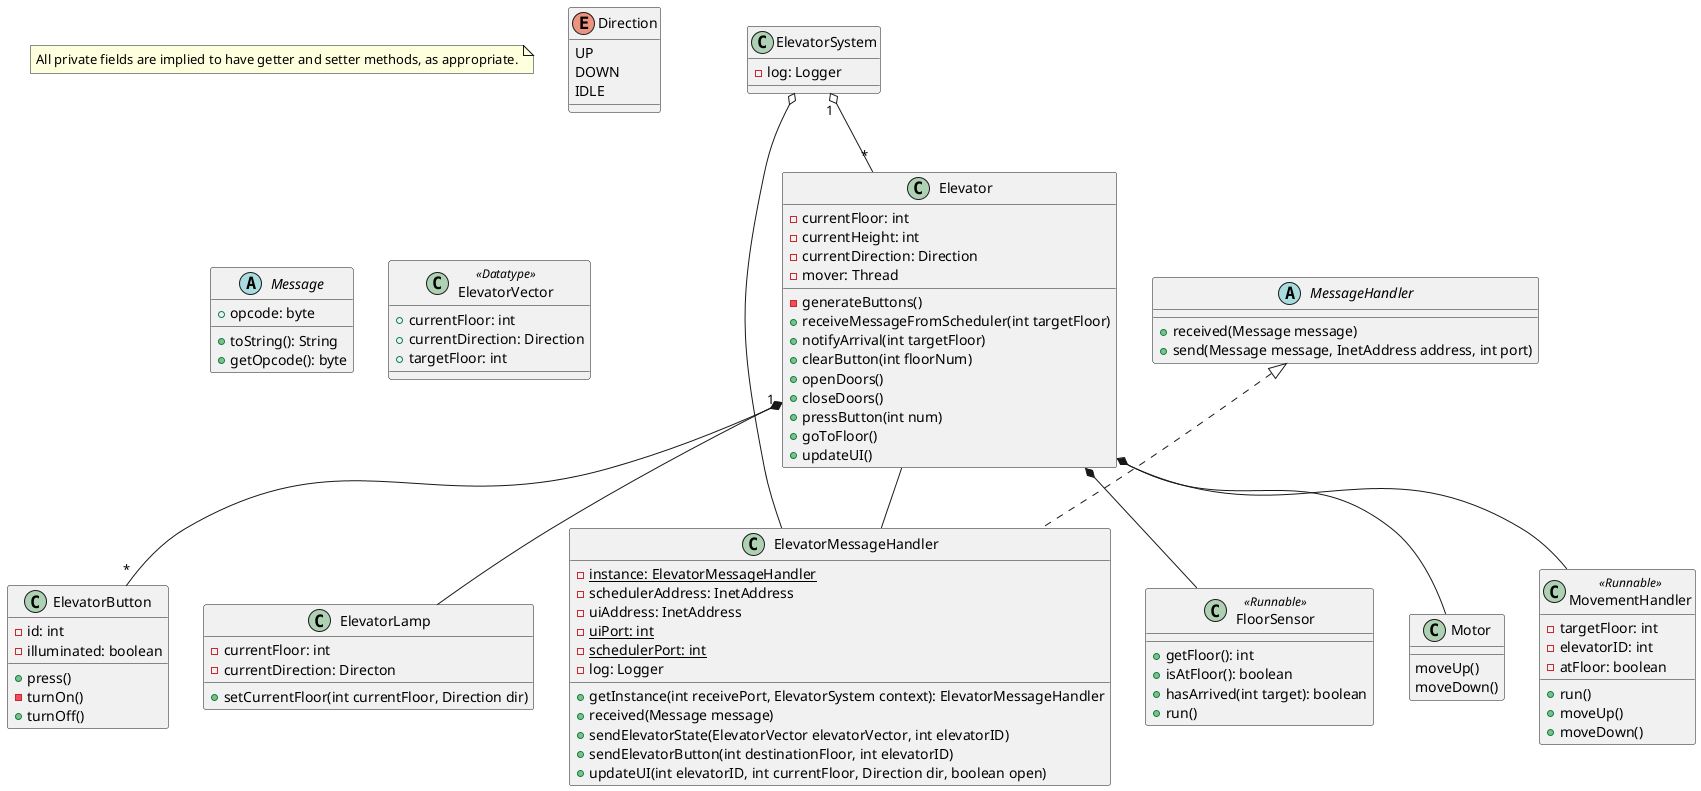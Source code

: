 @startuml

note "All private fields are implied to have getter and setter methods, as appropriate." as N1

class ElevatorSystem {
    -log: Logger
}

enum Direction {
    UP
    DOWN
    IDLE
}

abstract class Message {
    +opcode: byte

    +toString(): String
    +getOpcode(): byte
}

class ElevatorVector <<Datatype>> {
    +currentFloor: int
    +currentDirection: Direction
    +targetFloor: int
}

class Elevator {
    -currentFloor: int
    -currentHeight: int
    -currentDirection: Direction
    -mover: Thread

    -generateButtons()
    +receiveMessageFromScheduler(int targetFloor)
    +notifyArrival(int targetFloor)
    +clearButton(int floorNum)
    +openDoors()
    +closeDoors()
    +pressButton(int num)
    +goToFloor()
    +updateUI()
}

class ElevatorButton {
    -id: int
    -illuminated: boolean

    +press()
    -turnOn()
    +turnOff()
}

class ElevatorLamp {
    -currentFloor: int
    -currentDirection: Directon

    +setCurrentFloor(int currentFloor, Direction dir)
}

class ElevatorMessageHandler {
    -{static} instance: ElevatorMessageHandler
    -schedulerAddress: InetAddress
    -uiAddress: InetAddress
    -{static} uiPort: int
    -{static} schedulerPort: int
    -log: Logger

    +getInstance(int receivePort, ElevatorSystem context): ElevatorMessageHandler
    +received(Message message)
    +sendElevatorState(ElevatorVector elevatorVector, int elevatorID)
    +sendElevatorButton(int destinationFloor, int elevatorID)
    +updateUI(int elevatorID, int currentFloor, Direction dir, boolean open)
}

abstract class MessageHandler {
    +received(Message message)
    +send(Message message, InetAddress address, int port)
}

class FloorSensor <<Runnable>> {
    +getFloor(): int
    +isAtFloor(): boolean
    +hasArrived(int target): boolean
    +run()
}

class Motor {
    moveUp()
    moveDown()
}

class MovementHandler <<Runnable>> {
    -targetFloor: int
    -elevatorID: int
    -atFloor: boolean

    +run()
    +moveUp()
    +moveDown()
}

Elevator *-- Motor
Elevator *-- FloorSensor
Elevator "1" *-- "*" ElevatorButton
Elevator *-- ElevatorLamp
Elevator -- ElevatorMessageHandler
Elevator -- MovementHandler

ElevatorSystem "1" o--"*" Elevator
ElevatorSystem o-- ElevatorMessageHandler

MessageHandler <|.. ElevatorMessageHandler

@enduml